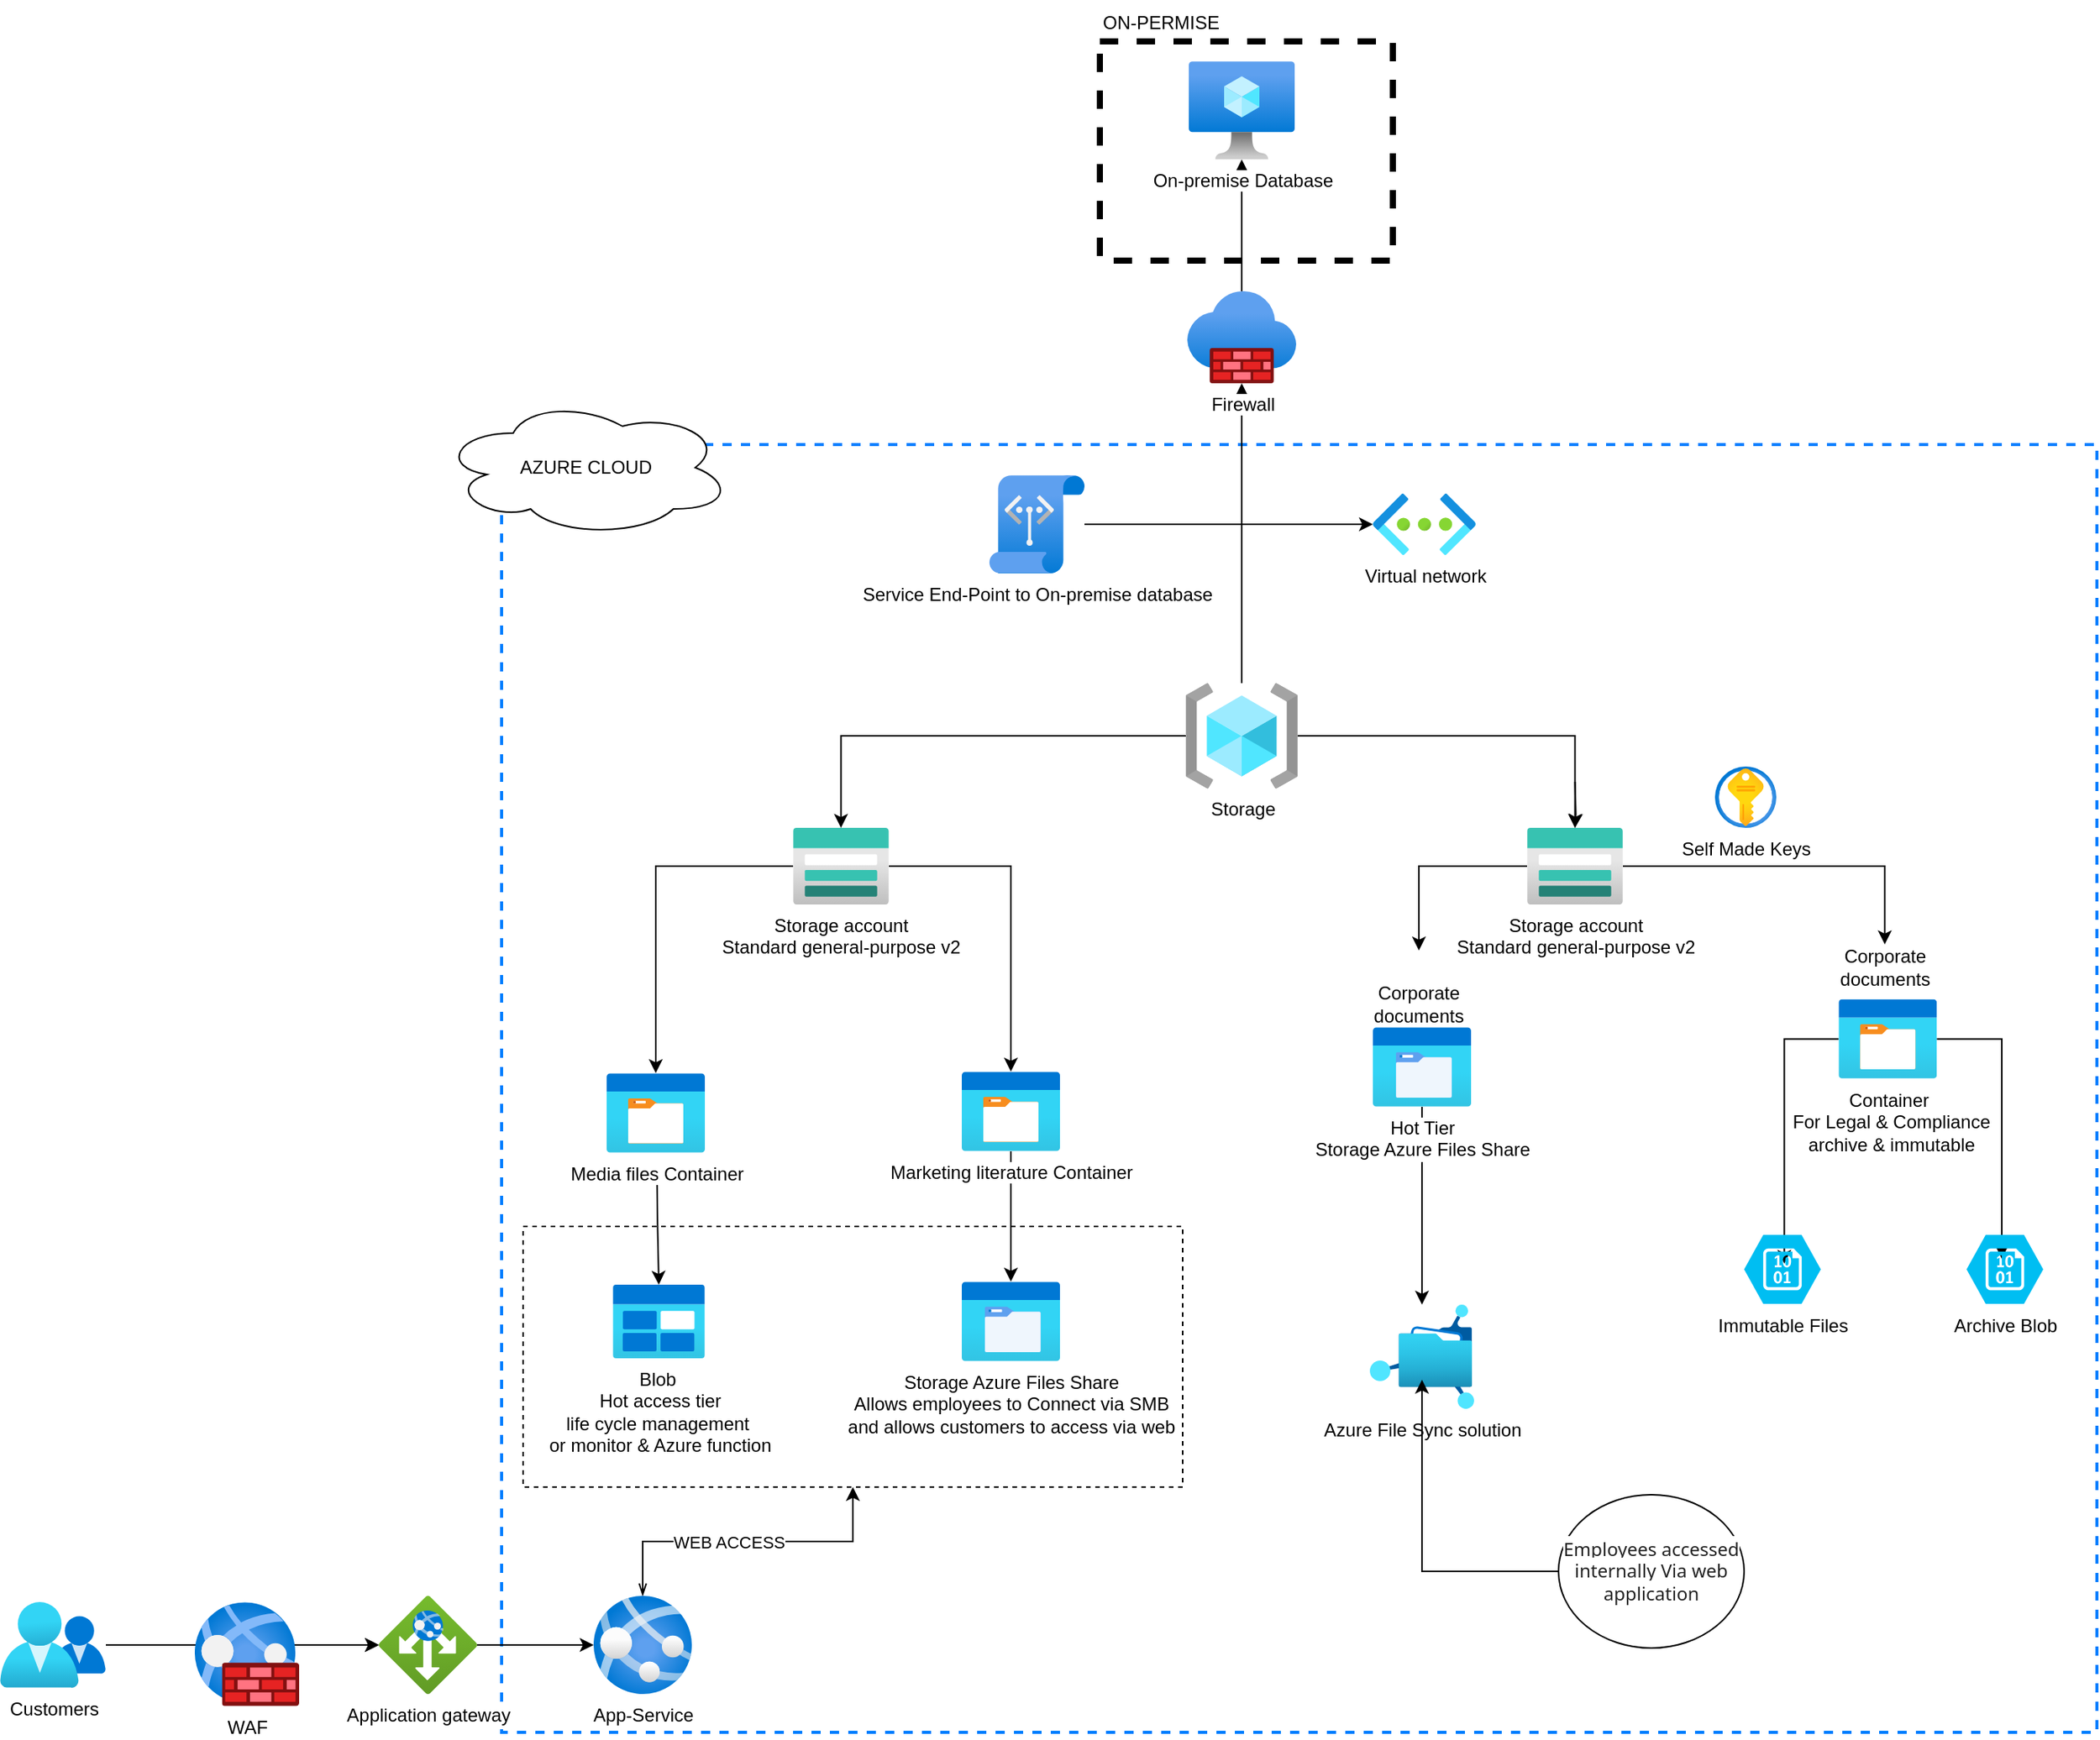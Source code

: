 <mxfile version="21.6.6" type="github">
  <diagram name="Page-1" id="Jbi7j0t8x7Vw2COSsVxz">
    <mxGraphModel dx="2327" dy="2048" grid="1" gridSize="10" guides="1" tooltips="1" connect="1" arrows="1" fold="1" page="1" pageScale="1" pageWidth="827" pageHeight="1169" math="0" shadow="0">
      <root>
        <mxCell id="0" />
        <mxCell id="1" parent="0" />
        <mxCell id="f-hZ5KkokM4YNig4iFGL-148" value="" style="rounded=0;whiteSpace=wrap;html=1;fillColor=none;dashed=1;strokeWidth=2;strokeColor=#007FFF;" vertex="1" parent="1">
          <mxGeometry x="-60" y="-150" width="1040" height="840" as="geometry" />
        </mxCell>
        <mxCell id="f-hZ5KkokM4YNig4iFGL-27" value="" style="whiteSpace=wrap;html=1;fillColor=none;dashed=1;" vertex="1" parent="1">
          <mxGeometry x="-46" y="360" width="430" height="170" as="geometry" />
        </mxCell>
        <mxCell id="f-hZ5KkokM4YNig4iFGL-6" value="Azure File Sync solution&lt;br&gt;" style="image;aspect=fixed;html=1;points=[];align=center;fontSize=12;image=img/lib/azure2/storage/Azure_Fileshare.svg;" vertex="1" parent="1">
          <mxGeometry x="506" y="411" width="68" height="68" as="geometry" />
        </mxCell>
        <mxCell id="f-hZ5KkokM4YNig4iFGL-7" style="edgeStyle=orthogonalEdgeStyle;rounded=0;orthogonalLoop=1;jettySize=auto;html=1;" edge="1" parent="1" source="f-hZ5KkokM4YNig4iFGL-8" target="f-hZ5KkokM4YNig4iFGL-29">
          <mxGeometry relative="1" as="geometry" />
        </mxCell>
        <mxCell id="f-hZ5KkokM4YNig4iFGL-48" value="" style="edgeStyle=orthogonalEdgeStyle;rounded=0;orthogonalLoop=1;jettySize=auto;html=1;" edge="1" parent="1" source="f-hZ5KkokM4YNig4iFGL-8" target="f-hZ5KkokM4YNig4iFGL-29">
          <mxGeometry relative="1" as="geometry" />
        </mxCell>
        <mxCell id="f-hZ5KkokM4YNig4iFGL-8" value="Customers" style="image;aspect=fixed;html=1;points=[];align=center;fontSize=12;image=img/lib/azure2/management_governance/My_Customers.svg;" vertex="1" parent="1">
          <mxGeometry x="-387" y="605" width="69" height="56.0" as="geometry" />
        </mxCell>
        <mxCell id="f-hZ5KkokM4YNig4iFGL-141" style="edgeStyle=orthogonalEdgeStyle;rounded=0;orthogonalLoop=1;jettySize=auto;html=1;" edge="1" parent="1" source="f-hZ5KkokM4YNig4iFGL-11" target="f-hZ5KkokM4YNig4iFGL-6">
          <mxGeometry relative="1" as="geometry" />
        </mxCell>
        <mxCell id="f-hZ5KkokM4YNig4iFGL-11" value="Hot Tier&lt;br&gt;Storage Azure Files Share" style="image;aspect=fixed;html=1;points=[];align=center;fontSize=12;image=img/lib/azure2/general/Storage_Azure_Files.svg;" vertex="1" parent="1">
          <mxGeometry x="508" y="230" width="64" height="52" as="geometry" />
        </mxCell>
        <mxCell id="f-hZ5KkokM4YNig4iFGL-87" style="edgeStyle=orthogonalEdgeStyle;rounded=0;orthogonalLoop=1;jettySize=auto;html=1;" edge="1" parent="1" source="f-hZ5KkokM4YNig4iFGL-14" target="f-hZ5KkokM4YNig4iFGL-86">
          <mxGeometry relative="1" as="geometry" />
        </mxCell>
        <mxCell id="f-hZ5KkokM4YNig4iFGL-88" style="edgeStyle=orthogonalEdgeStyle;rounded=0;orthogonalLoop=1;jettySize=auto;html=1;" edge="1" parent="1" source="f-hZ5KkokM4YNig4iFGL-14" target="f-hZ5KkokM4YNig4iFGL-85">
          <mxGeometry relative="1" as="geometry" />
        </mxCell>
        <mxCell id="f-hZ5KkokM4YNig4iFGL-14" value="Storage account&lt;br&gt;Standard general-purpose v2" style="image;aspect=fixed;html=1;points=[];align=center;fontSize=12;image=img/lib/azure2/storage/Storage_Accounts.svg;" vertex="1" parent="1">
          <mxGeometry x="130" y="100" width="62.5" height="50" as="geometry" />
        </mxCell>
        <mxCell id="f-hZ5KkokM4YNig4iFGL-17" value="Blob&amp;nbsp;&lt;br&gt;Hot access tier&lt;br&gt;life cycle management&amp;nbsp;&lt;br&gt;or monitor &amp;amp; Azure function" style="image;aspect=fixed;html=1;points=[];align=center;fontSize=12;image=img/lib/azure2/general/Blob_Block.svg;" vertex="1" parent="1">
          <mxGeometry x="12.5" y="398" width="60" height="48" as="geometry" />
        </mxCell>
        <mxCell id="f-hZ5KkokM4YNig4iFGL-52" style="edgeStyle=orthogonalEdgeStyle;rounded=0;orthogonalLoop=1;jettySize=auto;html=1;" edge="1" parent="1" source="f-hZ5KkokM4YNig4iFGL-24" target="f-hZ5KkokM4YNig4iFGL-14">
          <mxGeometry relative="1" as="geometry" />
        </mxCell>
        <mxCell id="f-hZ5KkokM4YNig4iFGL-138" style="edgeStyle=orthogonalEdgeStyle;rounded=0;orthogonalLoop=1;jettySize=auto;html=1;" edge="1" parent="1" target="f-hZ5KkokM4YNig4iFGL-137">
          <mxGeometry relative="1" as="geometry">
            <mxPoint x="639.765" y="70" as="sourcePoint" />
          </mxGeometry>
        </mxCell>
        <mxCell id="f-hZ5KkokM4YNig4iFGL-164" style="edgeStyle=orthogonalEdgeStyle;rounded=0;orthogonalLoop=1;jettySize=auto;html=1;" edge="1" parent="1" source="f-hZ5KkokM4YNig4iFGL-24" target="f-hZ5KkokM4YNig4iFGL-137">
          <mxGeometry relative="1" as="geometry" />
        </mxCell>
        <mxCell id="f-hZ5KkokM4YNig4iFGL-165" style="edgeStyle=orthogonalEdgeStyle;rounded=0;orthogonalLoop=1;jettySize=auto;html=1;" edge="1" parent="1" source="f-hZ5KkokM4YNig4iFGL-166" target="f-hZ5KkokM4YNig4iFGL-35">
          <mxGeometry relative="1" as="geometry" />
        </mxCell>
        <mxCell id="f-hZ5KkokM4YNig4iFGL-24" value="Storage" style="image;aspect=fixed;html=1;points=[];align=center;fontSize=12;image=img/lib/azure2/general/Resource_Groups.svg;" vertex="1" parent="1">
          <mxGeometry x="386" y="5.64" width="73" height="68.71" as="geometry" />
        </mxCell>
        <mxCell id="f-hZ5KkokM4YNig4iFGL-25" style="edgeStyle=orthogonalEdgeStyle;rounded=0;orthogonalLoop=1;jettySize=auto;html=1;entryX=0.5;entryY=1;entryDx=0;entryDy=0;startArrow=openThin;startFill=0;" edge="1" parent="1" source="f-hZ5KkokM4YNig4iFGL-26" target="f-hZ5KkokM4YNig4iFGL-27">
          <mxGeometry relative="1" as="geometry" />
        </mxCell>
        <mxCell id="f-hZ5KkokM4YNig4iFGL-118" value="WEB ACCESS" style="edgeLabel;html=1;align=center;verticalAlign=middle;resizable=0;points=[];" vertex="1" connectable="0" parent="f-hZ5KkokM4YNig4iFGL-25">
          <mxGeometry x="-0.12" relative="1" as="geometry">
            <mxPoint as="offset" />
          </mxGeometry>
        </mxCell>
        <mxCell id="f-hZ5KkokM4YNig4iFGL-26" value="App-Service" style="image;aspect=fixed;html=1;points=[];align=center;fontSize=12;image=img/lib/azure2/app_services/App_Services.svg;" vertex="1" parent="1">
          <mxGeometry y="601" width="64" height="64" as="geometry" />
        </mxCell>
        <mxCell id="f-hZ5KkokM4YNig4iFGL-28" style="edgeStyle=orthogonalEdgeStyle;rounded=0;orthogonalLoop=1;jettySize=auto;html=1;" edge="1" parent="1" source="f-hZ5KkokM4YNig4iFGL-29" target="f-hZ5KkokM4YNig4iFGL-26">
          <mxGeometry relative="1" as="geometry" />
        </mxCell>
        <mxCell id="f-hZ5KkokM4YNig4iFGL-29" value="Application gateway" style="image;aspect=fixed;html=1;points=[];align=center;fontSize=12;image=img/lib/azure2/networking/Application_Gateways.svg;" vertex="1" parent="1">
          <mxGeometry x="-140" y="601" width="64" height="64" as="geometry" />
        </mxCell>
        <mxCell id="f-hZ5KkokM4YNig4iFGL-32" value="" style="whiteSpace=wrap;html=1;fillColor=none;dashed=1;strokeWidth=4;" vertex="1" parent="1">
          <mxGeometry x="330" y="-413" width="191" height="143" as="geometry" />
        </mxCell>
        <mxCell id="f-hZ5KkokM4YNig4iFGL-34" value="ON-PERMISE" style="text;strokeColor=none;align=center;fillColor=none;html=1;verticalAlign=middle;whiteSpace=wrap;rounded=0;" vertex="1" parent="1">
          <mxGeometry x="320" y="-440" width="100" height="30" as="geometry" />
        </mxCell>
        <mxCell id="f-hZ5KkokM4YNig4iFGL-35" value="On-premise Database" style="image;aspect=fixed;html=1;points=[];align=center;fontSize=12;image=img/lib/azure2/compute/Virtual_Machine.svg;" vertex="1" parent="1">
          <mxGeometry x="388" y="-400" width="69" height="64" as="geometry" />
        </mxCell>
        <mxCell id="f-hZ5KkokM4YNig4iFGL-81" value="" style="edgeStyle=orthogonalEdgeStyle;rounded=0;orthogonalLoop=1;jettySize=auto;html=1;" edge="1" parent="1" target="f-hZ5KkokM4YNig4iFGL-17">
          <mxGeometry relative="1" as="geometry">
            <mxPoint x="41.222" y="322" as="sourcePoint" />
          </mxGeometry>
        </mxCell>
        <mxCell id="f-hZ5KkokM4YNig4iFGL-85" value="Media files Container" style="image;aspect=fixed;html=1;points=[];align=center;fontSize=12;image=img/lib/azure2/general/Storage_Container.svg;" vertex="1" parent="1">
          <mxGeometry x="8.5" y="260" width="64" height="52" as="geometry" />
        </mxCell>
        <mxCell id="f-hZ5KkokM4YNig4iFGL-95" style="edgeStyle=orthogonalEdgeStyle;rounded=0;orthogonalLoop=1;jettySize=auto;html=1;" edge="1" parent="1" source="f-hZ5KkokM4YNig4iFGL-86" target="f-hZ5KkokM4YNig4iFGL-94">
          <mxGeometry relative="1" as="geometry" />
        </mxCell>
        <mxCell id="f-hZ5KkokM4YNig4iFGL-86" value="Marketing literature&amp;nbsp;Container" style="image;aspect=fixed;html=1;points=[];align=center;fontSize=12;image=img/lib/azure2/general/Storage_Container.svg;" vertex="1" parent="1">
          <mxGeometry x="240" y="259" width="64" height="52" as="geometry" />
        </mxCell>
        <mxCell id="f-hZ5KkokM4YNig4iFGL-94" value="Storage Azure Files Share&lt;br&gt;Allows employees to Connect via SMB&lt;br&gt;and allows customers to access via web" style="image;aspect=fixed;html=1;points=[];align=center;fontSize=12;image=img/lib/azure2/general/Storage_Azure_Files.svg;" vertex="1" parent="1">
          <mxGeometry x="240" y="396" width="64" height="52" as="geometry" />
        </mxCell>
        <mxCell id="f-hZ5KkokM4YNig4iFGL-102" value="Corporate documents" style="text;strokeColor=none;align=center;fillColor=none;html=1;verticalAlign=middle;whiteSpace=wrap;rounded=0;" vertex="1" parent="1">
          <mxGeometry x="811.65" y="176" width="60" height="30" as="geometry" />
        </mxCell>
        <mxCell id="f-hZ5KkokM4YNig4iFGL-123" style="edgeStyle=orthogonalEdgeStyle;rounded=0;orthogonalLoop=1;jettySize=auto;html=1;entryX=0.46;entryY=0.348;entryDx=0;entryDy=0;entryPerimeter=0;" edge="1" parent="1" source="f-hZ5KkokM4YNig4iFGL-104" target="f-hZ5KkokM4YNig4iFGL-121">
          <mxGeometry relative="1" as="geometry" />
        </mxCell>
        <mxCell id="f-hZ5KkokM4YNig4iFGL-145" style="edgeStyle=orthogonalEdgeStyle;rounded=0;orthogonalLoop=1;jettySize=auto;html=1;entryX=0.524;entryY=0.418;entryDx=0;entryDy=0;entryPerimeter=0;" edge="1" parent="1" source="f-hZ5KkokM4YNig4iFGL-104" target="f-hZ5KkokM4YNig4iFGL-127">
          <mxGeometry relative="1" as="geometry" />
        </mxCell>
        <mxCell id="f-hZ5KkokM4YNig4iFGL-104" value="Container&lt;br&gt;&amp;nbsp;For Legal &amp;amp; Compliance&lt;br&gt;&amp;nbsp;archive &amp;amp; immutable " style="image;aspect=fixed;html=1;points=[];align=center;fontSize=12;image=img/lib/azure2/general/Storage_Container.svg;" vertex="1" parent="1">
          <mxGeometry x="811.65" y="211.65" width="64" height="52" as="geometry" />
        </mxCell>
        <mxCell id="f-hZ5KkokM4YNig4iFGL-172" style="edgeStyle=orthogonalEdgeStyle;rounded=0;orthogonalLoop=1;jettySize=auto;html=1;entryX=0.5;entryY=0.721;entryDx=0;entryDy=0;entryPerimeter=0;" edge="1" parent="1" source="f-hZ5KkokM4YNig4iFGL-119" target="f-hZ5KkokM4YNig4iFGL-6">
          <mxGeometry relative="1" as="geometry" />
        </mxCell>
        <mxCell id="f-hZ5KkokM4YNig4iFGL-119" value="&lt;span style=&quot;color: rgb(34, 34, 34); font-family: segoe-ui_normal, &amp;quot;Segoe UI&amp;quot;, Segoe, &amp;quot;Segoe WP&amp;quot;, &amp;quot;Helvetica Neue&amp;quot;, Helvetica, sans-serif; font-style: normal; font-variant-ligatures: normal; font-variant-caps: normal; font-weight: 400; letter-spacing: normal; orphans: 2; text-align: left; text-indent: 0px; text-transform: none; widows: 2; word-spacing: 0px; -webkit-text-stroke-width: 0px; background-color: rgb(255, 255, 255); text-decoration-thickness: initial; text-decoration-style: initial; text-decoration-color: initial; float: none; display: inline !important;&quot;&gt;&lt;font style=&quot;font-size: 12px;&quot;&gt;Employees accessed internally Via web application&lt;/font&gt;&lt;/span&gt;" style="ellipse;whiteSpace=wrap;html=1;" vertex="1" parent="1">
          <mxGeometry x="629" y="535" width="121" height="100" as="geometry" />
        </mxCell>
        <mxCell id="f-hZ5KkokM4YNig4iFGL-121" value="Archive Blob&lt;br&gt;" style="verticalLabelPosition=bottom;html=1;verticalAlign=top;align=center;strokeColor=none;fillColor=#00BEF2;shape=mxgraph.azure.storage_blob;" vertex="1" parent="1">
          <mxGeometry x="895" y="365.5" width="50" height="45" as="geometry" />
        </mxCell>
        <mxCell id="f-hZ5KkokM4YNig4iFGL-127" value="Immutable Files" style="verticalLabelPosition=bottom;html=1;verticalAlign=top;align=center;strokeColor=none;fillColor=#00BEF2;shape=mxgraph.azure.storage_blob;" vertex="1" parent="1">
          <mxGeometry x="750" y="365.5" width="50" height="45" as="geometry" />
        </mxCell>
        <mxCell id="f-hZ5KkokM4YNig4iFGL-133" value="Corporate documents" style="text;strokeColor=none;align=center;fillColor=none;html=1;verticalAlign=middle;whiteSpace=wrap;rounded=0;" vertex="1" parent="1">
          <mxGeometry x="508" y="180" width="60" height="70" as="geometry" />
        </mxCell>
        <mxCell id="f-hZ5KkokM4YNig4iFGL-139" style="edgeStyle=orthogonalEdgeStyle;rounded=0;orthogonalLoop=1;jettySize=auto;html=1;" edge="1" parent="1" source="f-hZ5KkokM4YNig4iFGL-137" target="f-hZ5KkokM4YNig4iFGL-133">
          <mxGeometry relative="1" as="geometry" />
        </mxCell>
        <mxCell id="f-hZ5KkokM4YNig4iFGL-140" style="edgeStyle=orthogonalEdgeStyle;rounded=0;orthogonalLoop=1;jettySize=auto;html=1;" edge="1" parent="1" source="f-hZ5KkokM4YNig4iFGL-137" target="f-hZ5KkokM4YNig4iFGL-102">
          <mxGeometry relative="1" as="geometry" />
        </mxCell>
        <mxCell id="f-hZ5KkokM4YNig4iFGL-137" value="Storage account&lt;br&gt;Standard general-purpose v2" style="image;aspect=fixed;html=1;points=[];align=center;fontSize=12;image=img/lib/azure2/storage/Storage_Accounts.svg;" vertex="1" parent="1">
          <mxGeometry x="608.5" y="100" width="62.5" height="50" as="geometry" />
        </mxCell>
        <mxCell id="f-hZ5KkokM4YNig4iFGL-31" value="AZURE CLOUD" style="ellipse;shape=cloud;whiteSpace=wrap;html=1;" vertex="1" parent="1">
          <mxGeometry x="-100" y="-180" width="190" height="90" as="geometry" />
        </mxCell>
        <mxCell id="f-hZ5KkokM4YNig4iFGL-152" value="Self Made Keys&lt;br&gt;" style="image;aspect=fixed;html=1;points=[];align=center;fontSize=12;image=img/lib/azure2/security/Key_Vaults.svg;" vertex="1" parent="1">
          <mxGeometry x="731" y="60" width="40" height="40" as="geometry" />
        </mxCell>
        <mxCell id="f-hZ5KkokM4YNig4iFGL-153" value="WAF" style="image;aspect=fixed;html=1;points=[];align=center;fontSize=12;image=img/lib/azure2/networking/Web_Application_Firewall_Policies_WAF.svg;" vertex="1" parent="1">
          <mxGeometry x="-260" y="605" width="68" height="68" as="geometry" />
        </mxCell>
        <mxCell id="f-hZ5KkokM4YNig4iFGL-167" value="" style="edgeStyle=orthogonalEdgeStyle;rounded=0;orthogonalLoop=1;jettySize=auto;html=1;" edge="1" parent="1" source="f-hZ5KkokM4YNig4iFGL-24" target="f-hZ5KkokM4YNig4iFGL-166">
          <mxGeometry relative="1" as="geometry">
            <mxPoint x="420" y="6" as="sourcePoint" />
            <mxPoint x="422" y="-216" as="targetPoint" />
          </mxGeometry>
        </mxCell>
        <mxCell id="f-hZ5KkokM4YNig4iFGL-166" value="Firewall&lt;br&gt;" style="image;aspect=fixed;html=1;points=[];align=center;fontSize=12;image=img/lib/azure2/networking/Firewalls.svg;" vertex="1" parent="1">
          <mxGeometry x="387" y="-250" width="71" height="60" as="geometry" />
        </mxCell>
        <mxCell id="f-hZ5KkokM4YNig4iFGL-171" style="edgeStyle=orthogonalEdgeStyle;rounded=0;orthogonalLoop=1;jettySize=auto;html=1;" edge="1" parent="1" source="f-hZ5KkokM4YNig4iFGL-168" target="f-hZ5KkokM4YNig4iFGL-170">
          <mxGeometry relative="1" as="geometry" />
        </mxCell>
        <mxCell id="f-hZ5KkokM4YNig4iFGL-168" value="Service End-Point to On-premise database" style="image;aspect=fixed;html=1;points=[];align=center;fontSize=12;image=img/lib/azure2/networking/Service_Endpoint_Policies.svg;" vertex="1" parent="1">
          <mxGeometry x="258" y="-130" width="62" height="64" as="geometry" />
        </mxCell>
        <mxCell id="f-hZ5KkokM4YNig4iFGL-170" value="Virtual network&lt;br&gt;" style="image;aspect=fixed;html=1;points=[];align=center;fontSize=12;image=img/lib/azure2/networking/Virtual_Networks.svg;" vertex="1" parent="1">
          <mxGeometry x="508" y="-118" width="67" height="40" as="geometry" />
        </mxCell>
      </root>
    </mxGraphModel>
  </diagram>
</mxfile>
